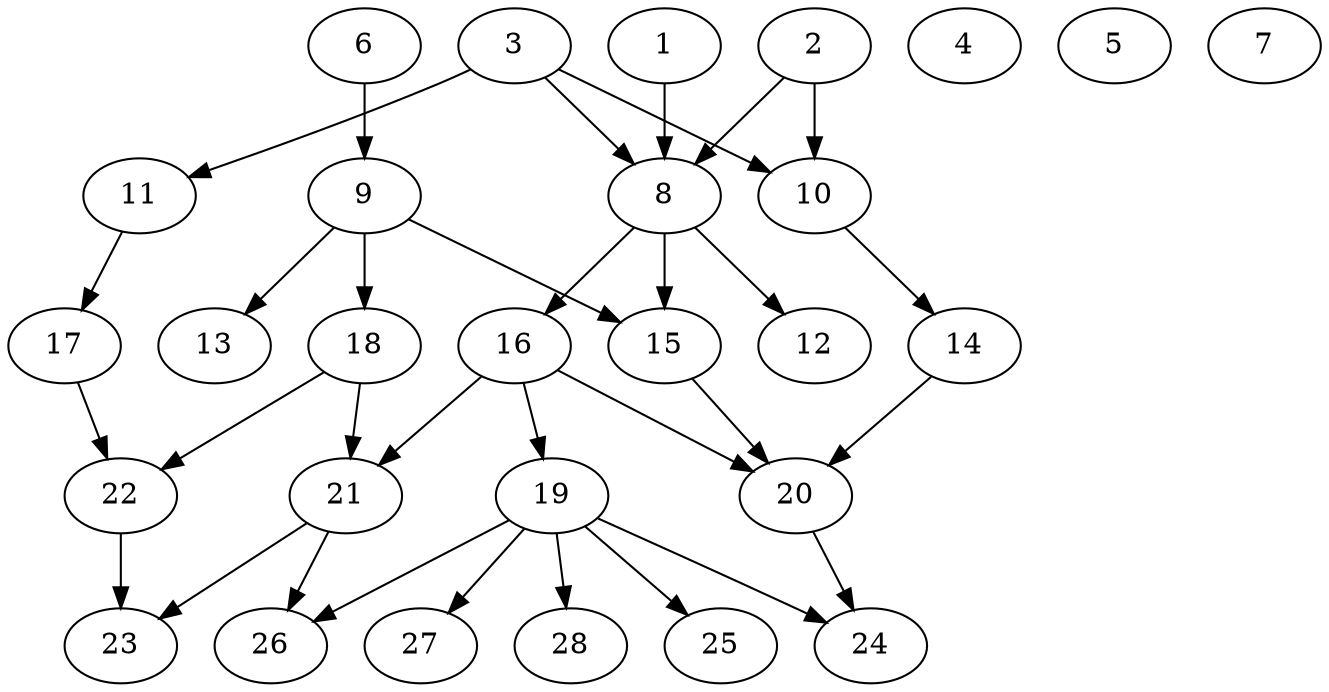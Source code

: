 // DAG (tier=2-normal, mode=data, n=28, ccr=0.412, fat=0.508, density=0.428, regular=0.441, jump=0.191, mindata=2097152, maxdata=16777216)
// DAG automatically generated by daggen at Sun Aug 24 16:33:34 2025
// /home/ermia/Project/Environments/daggen/bin/daggen --dot --ccr 0.412 --fat 0.508 --regular 0.441 --density 0.428 --jump 0.191 --mindata 2097152 --maxdata 16777216 -n 28 
digraph G {
  1 [size="2555870473977061179392", alpha="0.10", expect_size="1277935236988530589696"]
  1 -> 8 [size ="1495486674501632"]
  2 [size="51573852543438944", alpha="0.01", expect_size="25786926271719472"]
  2 -> 8 [size ="1170803018170368"]
  2 -> 10 [size ="1170803018170368"]
  3 [size="261264182292007354368", alpha="0.18", expect_size="130632091146003677184"]
  3 -> 8 [size ="326946407841792"]
  3 -> 10 [size ="326946407841792"]
  3 -> 11 [size ="326946407841792"]
  4 [size="574018626271055970304", alpha="0.08", expect_size="287009313135527985152"]
  5 [size="10610201591532992", alpha="0.01", expect_size="5305100795766496"]
  6 [size="2825054068321807360", alpha="0.09", expect_size="1412527034160903680"]
  6 -> 9 [size ="1009676690915328"]
  7 [size="406476444598477520896", alpha="0.17", expect_size="203238222299238760448"]
  8 [size="4340574326429319168000", alpha="0.15", expect_size="2170287163214659584000"]
  8 -> 12 [size ="2128734270259200"]
  8 -> 15 [size ="2128734270259200"]
  8 -> 16 [size ="2128734270259200"]
  9 [size="50087576145080416", alpha="0.05", expect_size="25043788072540208"]
  9 -> 13 [size ="873777843929088"]
  9 -> 15 [size ="873777843929088"]
  9 -> 18 [size ="873777843929088"]
  10 [size="1788796415665580288", alpha="0.16", expect_size="894398207832790144"]
  10 -> 14 [size ="767788226445312"]
  11 [size="31895064591625879552", alpha="0.10", expect_size="15947532295812939776"]
  11 -> 17 [size ="80458570268672"]
  12 [size="45651252763927520", alpha="0.01", expect_size="22825626381963760"]
  13 [size="3547640312280874496", alpha="0.12", expect_size="1773820156140437248"]
  14 [size="528793714118153469952", alpha="0.15", expect_size="264396857059076734976"]
  14 -> 20 [size ="523135480758272"]
  15 [size="1832791681644043264", alpha="0.14", expect_size="916395840822021632"]
  15 -> 20 [size ="1287544968839168"]
  16 [size="4440835013379710", alpha="0.16", expect_size="2220417506689855"]
  16 -> 19 [size ="230067380682752"]
  16 -> 20 [size ="230067380682752"]
  16 -> 21 [size ="230067380682752"]
  17 [size="177768254192996704", alpha="0.12", expect_size="88884127096498352"]
  17 -> 22 [size ="87625922772992"]
  18 [size="786354734591460096", alpha="0.10", expect_size="393177367295730048"]
  18 -> 21 [size ="598400647036928"]
  18 -> 22 [size ="598400647036928"]
  19 [size="77858858977984512000", alpha="0.20", expect_size="38929429488992256000"]
  19 -> 24 [size ="145868665651200"]
  19 -> 25 [size ="145868665651200"]
  19 -> 26 [size ="145868665651200"]
  19 -> 27 [size ="145868665651200"]
  19 -> 28 [size ="145868665651200"]
  20 [size="2050799213840010240", alpha="0.09", expect_size="1025399606920005120"]
  20 -> 24 [size ="733039382495232"]
  21 [size="9100530082043864", alpha="0.17", expect_size="4550265041021932"]
  21 -> 23 [size ="543332690296832"]
  21 -> 26 [size ="543332690296832"]
  22 [size="3319022760228093427712", alpha="0.12", expect_size="1659511380114046713856"]
  22 -> 23 [size ="1780041553805312"]
  23 [size="641773440874177920", alpha="0.14", expect_size="320886720437088960"]
  24 [size="25516705817956384", alpha="0.10", expect_size="12758352908978192"]
  25 [size="21691616887099808", alpha="0.17", expect_size="10845808443549904"]
  26 [size="3470744379193610240", alpha="0.01", expect_size="1735372189596805120"]
  27 [size="35548235514629988", alpha="0.04", expect_size="17774117757314994"]
  28 [size="5528700761508182", alpha="0.15", expect_size="2764350380754091"]
}